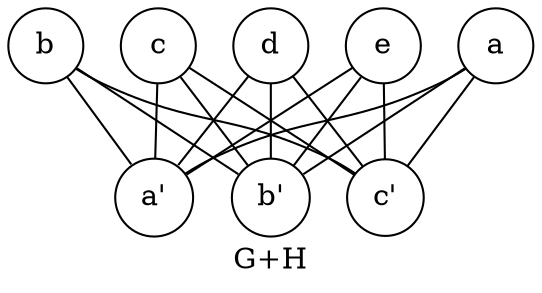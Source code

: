 graph GH {
    splines=true
    overlap=false
    edge [len=2]
    node [shape=circle]
    label="G+H"
    a -- "a'"
    a -- "b'"
    a -- "c'"
    b -- "a'"
    b -- "b'"
    b -- "c'"
    c -- "a'"
    c -- "b'"
    c -- "c'"
    d -- "a'"
    d -- "b'"
    d -- "c'"
    e -- "a'"
    e -- "b'"
    e -- "c'"
    "a'"
    "b'"
    "c'"
}

